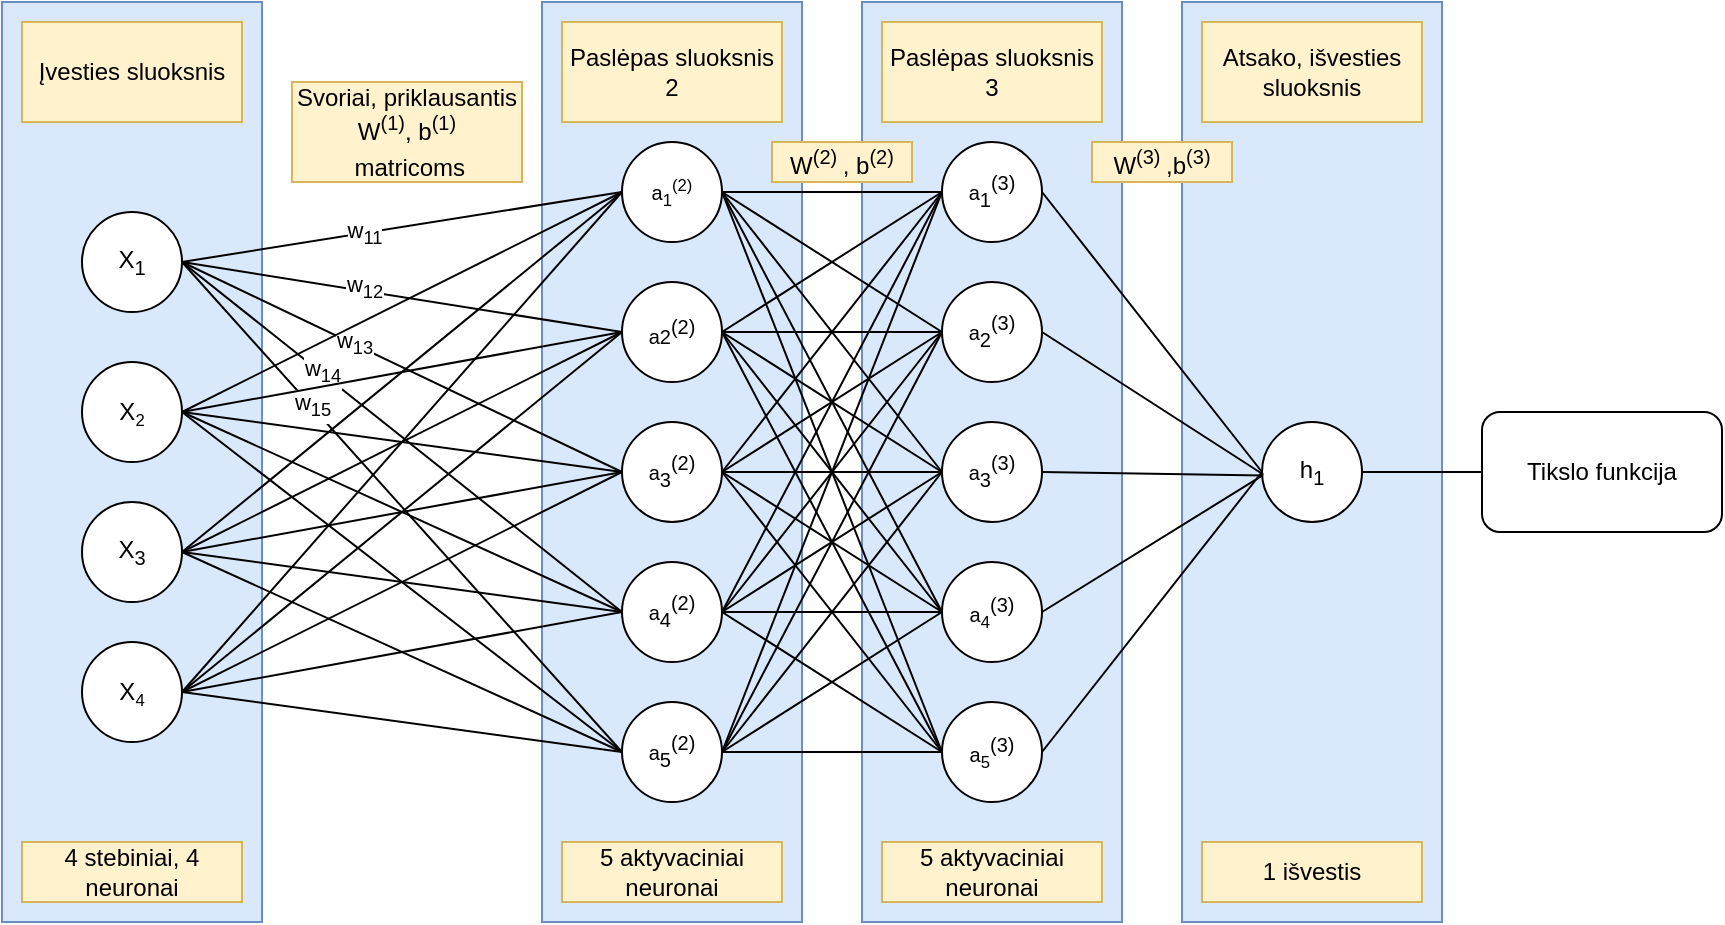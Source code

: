 <mxfile version="14.1.8" type="device"><diagram id="RimWRR78TvrrANR2o5pG" name="Page-1"><mxGraphModel dx="905" dy="805" grid="1" gridSize="10" guides="1" tooltips="1" connect="1" arrows="1" fold="1" page="1" pageScale="1" pageWidth="850" pageHeight="1100" math="0" shadow="0"><root><mxCell id="0"/><mxCell id="1" parent="0"/><mxCell id="WI2AGnb0x9zZD6vzNo6A-26" value="" style="rounded=0;whiteSpace=wrap;html=1;sketch=0;fillColor=#dae8fc;strokeColor=#6c8ebf;" parent="1" vertex="1"><mxGeometry x="600" y="140" width="130" height="460" as="geometry"/></mxCell><mxCell id="WI2AGnb0x9zZD6vzNo6A-25" value="" style="rounded=0;whiteSpace=wrap;html=1;sketch=0;fillColor=#dae8fc;strokeColor=#6c8ebf;" parent="1" vertex="1"><mxGeometry x="440" y="140" width="130" height="460" as="geometry"/></mxCell><mxCell id="WI2AGnb0x9zZD6vzNo6A-24" value="" style="rounded=0;whiteSpace=wrap;html=1;sketch=0;fillColor=#dae8fc;strokeColor=#6c8ebf;" parent="1" vertex="1"><mxGeometry x="10" y="140" width="130" height="460" as="geometry"/></mxCell><mxCell id="WI2AGnb0x9zZD6vzNo6A-23" value="" style="rounded=0;whiteSpace=wrap;html=1;sketch=0;fillColor=#dae8fc;strokeColor=#6c8ebf;" parent="1" vertex="1"><mxGeometry x="280" y="140" width="130" height="460" as="geometry"/></mxCell><mxCell id="WI2AGnb0x9zZD6vzNo6A-4" value="X&lt;sub&gt;1&lt;/sub&gt;" style="ellipse;whiteSpace=wrap;html=1;aspect=fixed;" parent="1" vertex="1"><mxGeometry x="50" y="245" width="50" height="50" as="geometry"/></mxCell><mxCell id="WI2AGnb0x9zZD6vzNo6A-5" value="&lt;span style=&quot;font-size: 10px&quot;&gt;a&lt;/span&gt;&lt;sub&gt;5&lt;/sub&gt;&lt;sup&gt;(2)&lt;/sup&gt;" style="ellipse;whiteSpace=wrap;html=1;aspect=fixed;" parent="1" vertex="1"><mxGeometry x="320" y="490" width="50" height="50" as="geometry"/></mxCell><mxCell id="WI2AGnb0x9zZD6vzNo6A-6" value="&lt;span style=&quot;font-size: 10px&quot;&gt;a&lt;/span&gt;&lt;sub&gt;4&lt;/sub&gt;&lt;sup&gt;(2)&lt;/sup&gt;" style="ellipse;whiteSpace=wrap;html=1;aspect=fixed;" parent="1" vertex="1"><mxGeometry x="320" y="420" width="50" height="50" as="geometry"/></mxCell><mxCell id="WI2AGnb0x9zZD6vzNo6A-7" value="&lt;span style=&quot;font-size: 10px&quot;&gt;a&lt;/span&gt;&lt;sub&gt;3&lt;/sub&gt;&lt;sup&gt;(2)&lt;/sup&gt;" style="ellipse;whiteSpace=wrap;html=1;aspect=fixed;" parent="1" vertex="1"><mxGeometry x="320" y="350" width="50" height="50" as="geometry"/></mxCell><mxCell id="WI2AGnb0x9zZD6vzNo6A-8" value="&lt;span style=&quot;font-size: 10px&quot;&gt;a2&lt;/span&gt;&lt;sup&gt;(2)&lt;/sup&gt;" style="ellipse;whiteSpace=wrap;html=1;aspect=fixed;" parent="1" vertex="1"><mxGeometry x="320" y="280" width="50" height="50" as="geometry"/></mxCell><mxCell id="WI2AGnb0x9zZD6vzNo6A-11" value="h&lt;sub&gt;1&lt;/sub&gt;" style="ellipse;whiteSpace=wrap;html=1;aspect=fixed;" parent="1" vertex="1"><mxGeometry x="640" y="350" width="50" height="50" as="geometry"/></mxCell><mxCell id="WI2AGnb0x9zZD6vzNo6A-13" value="&lt;span style=&quot;font-size: 10px&quot;&gt;a&lt;sub&gt;5&lt;/sub&gt;&lt;/span&gt;&lt;sup&gt;(3)&lt;/sup&gt;" style="ellipse;whiteSpace=wrap;html=1;aspect=fixed;" parent="1" vertex="1"><mxGeometry x="480" y="490" width="50" height="50" as="geometry"/></mxCell><mxCell id="WI2AGnb0x9zZD6vzNo6A-14" value="&lt;span style=&quot;font-size: 10px&quot;&gt;a&lt;sub&gt;4&lt;/sub&gt;&lt;/span&gt;&lt;sup&gt;(3)&lt;/sup&gt;" style="ellipse;whiteSpace=wrap;html=1;aspect=fixed;" parent="1" vertex="1"><mxGeometry x="480" y="420" width="50" height="50" as="geometry"/></mxCell><mxCell id="WI2AGnb0x9zZD6vzNo6A-15" value="&lt;span style=&quot;font-size: 10px&quot;&gt;a&lt;/span&gt;&lt;sub&gt;3&lt;/sub&gt;&lt;sup&gt;(3)&lt;/sup&gt;" style="ellipse;whiteSpace=wrap;html=1;aspect=fixed;" parent="1" vertex="1"><mxGeometry x="480" y="350" width="50" height="50" as="geometry"/></mxCell><mxCell id="WI2AGnb0x9zZD6vzNo6A-16" value="&lt;span style=&quot;font-size: 10px&quot;&gt;a&lt;/span&gt;&lt;sub&gt;2&lt;/sub&gt;&lt;sup&gt;(3)&lt;/sup&gt;" style="ellipse;whiteSpace=wrap;html=1;aspect=fixed;" parent="1" vertex="1"><mxGeometry x="480" y="280" width="50" height="50" as="geometry"/></mxCell><mxCell id="WI2AGnb0x9zZD6vzNo6A-17" value="&lt;span style=&quot;font-size: 10px&quot;&gt;a&lt;sub&gt;1&lt;/sub&gt;&lt;sup&gt;(2)&lt;/sup&gt;&lt;/span&gt;" style="ellipse;whiteSpace=wrap;html=1;aspect=fixed;" parent="1" vertex="1"><mxGeometry x="320" y="210" width="50" height="50" as="geometry"/></mxCell><mxCell id="WI2AGnb0x9zZD6vzNo6A-18" value="&lt;span style=&quot;font-size: 10px&quot;&gt;a&lt;/span&gt;&lt;sub&gt;1&lt;/sub&gt;&lt;sup&gt;(3)&lt;/sup&gt;" style="ellipse;whiteSpace=wrap;html=1;aspect=fixed;" parent="1" vertex="1"><mxGeometry x="480" y="210" width="50" height="50" as="geometry"/></mxCell><mxCell id="WI2AGnb0x9zZD6vzNo6A-28" value="" style="endArrow=none;html=1;entryX=0;entryY=0.5;entryDx=0;entryDy=0;exitX=1;exitY=0.5;exitDx=0;exitDy=0;" parent="1" source="WI2AGnb0x9zZD6vzNo6A-4" target="WI2AGnb0x9zZD6vzNo6A-17" edge="1"><mxGeometry width="50" height="50" relative="1" as="geometry"><mxPoint x="270" y="620" as="sourcePoint"/><mxPoint x="460" y="410" as="targetPoint"/></mxGeometry></mxCell><mxCell id="WI2AGnb0x9zZD6vzNo6A-112" value="w&lt;sub&gt;11&lt;/sub&gt;" style="edgeLabel;html=1;align=center;verticalAlign=middle;resizable=0;points=[];" parent="WI2AGnb0x9zZD6vzNo6A-28" vertex="1" connectable="0"><mxGeometry x="-0.18" relative="1" as="geometry"><mxPoint as="offset"/></mxGeometry></mxCell><mxCell id="WI2AGnb0x9zZD6vzNo6A-29" value="" style="endArrow=none;html=1;entryX=0;entryY=0.5;entryDx=0;entryDy=0;exitX=1;exitY=0.5;exitDx=0;exitDy=0;" parent="1" source="WI2AGnb0x9zZD6vzNo6A-4" target="WI2AGnb0x9zZD6vzNo6A-8" edge="1"><mxGeometry width="50" height="50" relative="1" as="geometry"><mxPoint x="220" y="280" as="sourcePoint"/><mxPoint x="330" y="245" as="targetPoint"/></mxGeometry></mxCell><mxCell id="WI2AGnb0x9zZD6vzNo6A-113" value="w&lt;sub&gt;12&lt;/sub&gt;" style="edgeLabel;html=1;align=center;verticalAlign=middle;resizable=0;points=[];" parent="WI2AGnb0x9zZD6vzNo6A-29" vertex="1" connectable="0"><mxGeometry x="-0.177" y="2" relative="1" as="geometry"><mxPoint as="offset"/></mxGeometry></mxCell><mxCell id="WI2AGnb0x9zZD6vzNo6A-30" value="" style="endArrow=none;html=1;entryX=0;entryY=0.5;entryDx=0;entryDy=0;exitX=1;exitY=0.5;exitDx=0;exitDy=0;" parent="1" source="WI2AGnb0x9zZD6vzNo6A-4" target="WI2AGnb0x9zZD6vzNo6A-7" edge="1"><mxGeometry width="50" height="50" relative="1" as="geometry"><mxPoint x="220" y="280" as="sourcePoint"/><mxPoint x="330" y="315" as="targetPoint"/></mxGeometry></mxCell><mxCell id="WI2AGnb0x9zZD6vzNo6A-114" value="w&lt;sub&gt;13&lt;/sub&gt;" style="edgeLabel;html=1;align=center;verticalAlign=middle;resizable=0;points=[];" parent="WI2AGnb0x9zZD6vzNo6A-30" vertex="1" connectable="0"><mxGeometry x="-0.218" relative="1" as="geometry"><mxPoint as="offset"/></mxGeometry></mxCell><mxCell id="WI2AGnb0x9zZD6vzNo6A-31" value="" style="endArrow=none;html=1;entryX=0;entryY=0.5;entryDx=0;entryDy=0;exitX=1;exitY=0.5;exitDx=0;exitDy=0;" parent="1" source="WI2AGnb0x9zZD6vzNo6A-4" target="WI2AGnb0x9zZD6vzNo6A-6" edge="1"><mxGeometry width="50" height="50" relative="1" as="geometry"><mxPoint x="220" y="280" as="sourcePoint"/><mxPoint x="330" y="385" as="targetPoint"/></mxGeometry></mxCell><mxCell id="WI2AGnb0x9zZD6vzNo6A-115" value="w&lt;sub&gt;14&lt;/sub&gt;" style="edgeLabel;html=1;align=center;verticalAlign=middle;resizable=0;points=[];" parent="WI2AGnb0x9zZD6vzNo6A-31" vertex="1" connectable="0"><mxGeometry x="-0.37" relative="1" as="geometry"><mxPoint as="offset"/></mxGeometry></mxCell><mxCell id="WI2AGnb0x9zZD6vzNo6A-32" value="" style="endArrow=none;html=1;entryX=0;entryY=0.5;entryDx=0;entryDy=0;exitX=1;exitY=0.5;exitDx=0;exitDy=0;" parent="1" source="WI2AGnb0x9zZD6vzNo6A-4" target="WI2AGnb0x9zZD6vzNo6A-5" edge="1"><mxGeometry width="50" height="50" relative="1" as="geometry"><mxPoint x="220" y="280" as="sourcePoint"/><mxPoint x="330" y="455" as="targetPoint"/></mxGeometry></mxCell><mxCell id="WI2AGnb0x9zZD6vzNo6A-116" value="w&lt;sub&gt;15&lt;/sub&gt;" style="edgeLabel;html=1;align=center;verticalAlign=middle;resizable=0;points=[];" parent="WI2AGnb0x9zZD6vzNo6A-32" vertex="1" connectable="0"><mxGeometry x="-0.411" relative="1" as="geometry"><mxPoint as="offset"/></mxGeometry></mxCell><mxCell id="WI2AGnb0x9zZD6vzNo6A-35" value="X&lt;span style=&quot;font-size: 10px&quot;&gt;&lt;sub&gt;2&lt;/sub&gt;&lt;/span&gt;" style="ellipse;whiteSpace=wrap;html=1;aspect=fixed;" parent="1" vertex="1"><mxGeometry x="50" y="320" width="50" height="50" as="geometry"/></mxCell><mxCell id="WI2AGnb0x9zZD6vzNo6A-36" value="" style="endArrow=none;html=1;entryX=0;entryY=0.5;entryDx=0;entryDy=0;exitX=1;exitY=0.5;exitDx=0;exitDy=0;" parent="1" source="WI2AGnb0x9zZD6vzNo6A-35" edge="1"><mxGeometry width="50" height="50" relative="1" as="geometry"><mxPoint x="270" y="690" as="sourcePoint"/><mxPoint x="320" y="305" as="targetPoint"/></mxGeometry></mxCell><mxCell id="WI2AGnb0x9zZD6vzNo6A-37" value="" style="endArrow=none;html=1;entryX=0;entryY=0.5;entryDx=0;entryDy=0;exitX=1;exitY=0.5;exitDx=0;exitDy=0;" parent="1" source="WI2AGnb0x9zZD6vzNo6A-35" edge="1"><mxGeometry width="50" height="50" relative="1" as="geometry"><mxPoint x="220" y="350" as="sourcePoint"/><mxPoint x="320" y="375" as="targetPoint"/></mxGeometry></mxCell><mxCell id="WI2AGnb0x9zZD6vzNo6A-38" value="" style="endArrow=none;html=1;entryX=0;entryY=0.5;entryDx=0;entryDy=0;exitX=1;exitY=0.5;exitDx=0;exitDy=0;" parent="1" source="WI2AGnb0x9zZD6vzNo6A-35" edge="1"><mxGeometry width="50" height="50" relative="1" as="geometry"><mxPoint x="220" y="350" as="sourcePoint"/><mxPoint x="320" y="445" as="targetPoint"/></mxGeometry></mxCell><mxCell id="WI2AGnb0x9zZD6vzNo6A-39" value="" style="endArrow=none;html=1;entryX=0;entryY=0.5;entryDx=0;entryDy=0;exitX=1;exitY=0.5;exitDx=0;exitDy=0;" parent="1" source="WI2AGnb0x9zZD6vzNo6A-35" edge="1"><mxGeometry width="50" height="50" relative="1" as="geometry"><mxPoint x="220" y="350" as="sourcePoint"/><mxPoint x="320" y="515" as="targetPoint"/></mxGeometry></mxCell><mxCell id="WI2AGnb0x9zZD6vzNo6A-40" value="" style="endArrow=none;html=1;entryX=0;entryY=0.5;entryDx=0;entryDy=0;exitX=1;exitY=0.5;exitDx=0;exitDy=0;" parent="1" source="WI2AGnb0x9zZD6vzNo6A-35" target="WI2AGnb0x9zZD6vzNo6A-17" edge="1"><mxGeometry width="50" height="50" relative="1" as="geometry"><mxPoint x="220" y="350" as="sourcePoint"/><mxPoint x="320" y="585" as="targetPoint"/></mxGeometry></mxCell><mxCell id="WI2AGnb0x9zZD6vzNo6A-41" value="&lt;span&gt;X&lt;/span&gt;&lt;sub&gt;3&lt;/sub&gt;" style="ellipse;whiteSpace=wrap;html=1;aspect=fixed;" parent="1" vertex="1"><mxGeometry x="50" y="390" width="50" height="50" as="geometry"/></mxCell><mxCell id="WI2AGnb0x9zZD6vzNo6A-42" value="" style="endArrow=none;html=1;entryX=0;entryY=0.5;entryDx=0;entryDy=0;exitX=1;exitY=0.5;exitDx=0;exitDy=0;" parent="1" source="WI2AGnb0x9zZD6vzNo6A-41" edge="1"><mxGeometry width="50" height="50" relative="1" as="geometry"><mxPoint x="270" y="760" as="sourcePoint"/><mxPoint x="320" y="375" as="targetPoint"/></mxGeometry></mxCell><mxCell id="WI2AGnb0x9zZD6vzNo6A-43" value="" style="endArrow=none;html=1;entryX=0;entryY=0.5;entryDx=0;entryDy=0;exitX=1;exitY=0.5;exitDx=0;exitDy=0;" parent="1" source="WI2AGnb0x9zZD6vzNo6A-41" edge="1"><mxGeometry width="50" height="50" relative="1" as="geometry"><mxPoint x="220" y="420" as="sourcePoint"/><mxPoint x="320" y="445" as="targetPoint"/></mxGeometry></mxCell><mxCell id="WI2AGnb0x9zZD6vzNo6A-44" value="" style="endArrow=none;html=1;entryX=0;entryY=0.5;entryDx=0;entryDy=0;exitX=1;exitY=0.5;exitDx=0;exitDy=0;" parent="1" source="WI2AGnb0x9zZD6vzNo6A-41" edge="1"><mxGeometry width="50" height="50" relative="1" as="geometry"><mxPoint x="220" y="420" as="sourcePoint"/><mxPoint x="320" y="515" as="targetPoint"/></mxGeometry></mxCell><mxCell id="WI2AGnb0x9zZD6vzNo6A-45" value="" style="endArrow=none;html=1;exitX=1;exitY=0.5;exitDx=0;exitDy=0;entryX=0;entryY=0.5;entryDx=0;entryDy=0;" parent="1" source="WI2AGnb0x9zZD6vzNo6A-41" target="WI2AGnb0x9zZD6vzNo6A-17" edge="1"><mxGeometry width="50" height="50" relative="1" as="geometry"><mxPoint x="220" y="420" as="sourcePoint"/><mxPoint x="320" y="230" as="targetPoint"/></mxGeometry></mxCell><mxCell id="WI2AGnb0x9zZD6vzNo6A-46" value="" style="endArrow=none;html=1;entryX=0;entryY=0.5;entryDx=0;entryDy=0;exitX=1;exitY=0.5;exitDx=0;exitDy=0;" parent="1" source="WI2AGnb0x9zZD6vzNo6A-41" edge="1"><mxGeometry width="50" height="50" relative="1" as="geometry"><mxPoint x="220" y="420" as="sourcePoint"/><mxPoint x="320" y="305" as="targetPoint"/></mxGeometry></mxCell><mxCell id="WI2AGnb0x9zZD6vzNo6A-47" value="X&lt;span style=&quot;font-size: 10px&quot;&gt;&lt;sub&gt;4&lt;/sub&gt;&lt;/span&gt;" style="ellipse;whiteSpace=wrap;html=1;aspect=fixed;" parent="1" vertex="1"><mxGeometry x="50" y="460" width="50" height="50" as="geometry"/></mxCell><mxCell id="WI2AGnb0x9zZD6vzNo6A-48" value="" style="endArrow=none;html=1;entryX=0;entryY=0.5;entryDx=0;entryDy=0;exitX=1;exitY=0.5;exitDx=0;exitDy=0;" parent="1" source="WI2AGnb0x9zZD6vzNo6A-47" target="WI2AGnb0x9zZD6vzNo6A-6" edge="1"><mxGeometry width="50" height="50" relative="1" as="geometry"><mxPoint x="270" y="825" as="sourcePoint"/><mxPoint x="320" y="440" as="targetPoint"/></mxGeometry></mxCell><mxCell id="WI2AGnb0x9zZD6vzNo6A-49" value="" style="endArrow=none;html=1;entryX=0;entryY=0.5;entryDx=0;entryDy=0;exitX=1;exitY=0.5;exitDx=0;exitDy=0;" parent="1" source="WI2AGnb0x9zZD6vzNo6A-47" target="WI2AGnb0x9zZD6vzNo6A-5" edge="1"><mxGeometry width="50" height="50" relative="1" as="geometry"><mxPoint x="220" y="485" as="sourcePoint"/><mxPoint x="320" y="510" as="targetPoint"/></mxGeometry></mxCell><mxCell id="WI2AGnb0x9zZD6vzNo6A-50" value="" style="endArrow=none;html=1;entryX=0;entryY=0.5;entryDx=0;entryDy=0;exitX=1;exitY=0.5;exitDx=0;exitDy=0;" parent="1" source="WI2AGnb0x9zZD6vzNo6A-47" target="WI2AGnb0x9zZD6vzNo6A-17" edge="1"><mxGeometry width="50" height="50" relative="1" as="geometry"><mxPoint x="220" y="485" as="sourcePoint"/><mxPoint x="320" y="580" as="targetPoint"/></mxGeometry></mxCell><mxCell id="WI2AGnb0x9zZD6vzNo6A-51" value="" style="endArrow=none;html=1;entryX=0;entryY=0.5;entryDx=0;entryDy=0;exitX=1;exitY=0.5;exitDx=0;exitDy=0;" parent="1" source="WI2AGnb0x9zZD6vzNo6A-47" target="WI2AGnb0x9zZD6vzNo6A-8" edge="1"><mxGeometry width="50" height="50" relative="1" as="geometry"><mxPoint x="220" y="485" as="sourcePoint"/><mxPoint x="320" y="650" as="targetPoint"/></mxGeometry></mxCell><mxCell id="WI2AGnb0x9zZD6vzNo6A-52" value="" style="endArrow=none;html=1;entryX=0;entryY=0.5;entryDx=0;entryDy=0;exitX=1;exitY=0.5;exitDx=0;exitDy=0;" parent="1" source="WI2AGnb0x9zZD6vzNo6A-47" target="WI2AGnb0x9zZD6vzNo6A-7" edge="1"><mxGeometry width="50" height="50" relative="1" as="geometry"><mxPoint x="220" y="485" as="sourcePoint"/><mxPoint x="320" y="370" as="targetPoint"/></mxGeometry></mxCell><mxCell id="WI2AGnb0x9zZD6vzNo6A-54" value="" style="endArrow=none;html=1;entryX=0;entryY=0.5;entryDx=0;entryDy=0;exitX=1;exitY=0.5;exitDx=0;exitDy=0;" parent="1" target="WI2AGnb0x9zZD6vzNo6A-18" edge="1"><mxGeometry width="50" height="50" relative="1" as="geometry"><mxPoint x="370" y="235" as="sourcePoint"/><mxPoint x="480" y="200" as="targetPoint"/></mxGeometry></mxCell><mxCell id="WI2AGnb0x9zZD6vzNo6A-55" value="" style="endArrow=none;html=1;entryX=0;entryY=0.5;entryDx=0;entryDy=0;exitX=1;exitY=0.5;exitDx=0;exitDy=0;" parent="1" target="WI2AGnb0x9zZD6vzNo6A-16" edge="1"><mxGeometry width="50" height="50" relative="1" as="geometry"><mxPoint x="370" y="235" as="sourcePoint"/><mxPoint x="480" y="270" as="targetPoint"/></mxGeometry></mxCell><mxCell id="WI2AGnb0x9zZD6vzNo6A-56" value="" style="endArrow=none;html=1;entryX=0;entryY=0.5;entryDx=0;entryDy=0;exitX=1;exitY=0.5;exitDx=0;exitDy=0;" parent="1" target="WI2AGnb0x9zZD6vzNo6A-15" edge="1"><mxGeometry width="50" height="50" relative="1" as="geometry"><mxPoint x="370" y="235" as="sourcePoint"/><mxPoint x="480" y="340" as="targetPoint"/></mxGeometry></mxCell><mxCell id="WI2AGnb0x9zZD6vzNo6A-57" value="" style="endArrow=none;html=1;entryX=0;entryY=0.5;entryDx=0;entryDy=0;exitX=1;exitY=0.5;exitDx=0;exitDy=0;" parent="1" target="WI2AGnb0x9zZD6vzNo6A-14" edge="1"><mxGeometry width="50" height="50" relative="1" as="geometry"><mxPoint x="370" y="235" as="sourcePoint"/><mxPoint x="480" y="410" as="targetPoint"/></mxGeometry></mxCell><mxCell id="WI2AGnb0x9zZD6vzNo6A-58" value="" style="endArrow=none;html=1;entryX=0;entryY=0.5;entryDx=0;entryDy=0;exitX=1;exitY=0.5;exitDx=0;exitDy=0;" parent="1" target="WI2AGnb0x9zZD6vzNo6A-13" edge="1"><mxGeometry width="50" height="50" relative="1" as="geometry"><mxPoint x="370" y="235" as="sourcePoint"/><mxPoint x="480" y="480" as="targetPoint"/></mxGeometry></mxCell><mxCell id="WI2AGnb0x9zZD6vzNo6A-59" value="" style="endArrow=none;html=1;entryX=0;entryY=0.5;entryDx=0;entryDy=0;exitX=1;exitY=0.5;exitDx=0;exitDy=0;" parent="1" edge="1"><mxGeometry width="50" height="50" relative="1" as="geometry"><mxPoint x="370" y="305" as="sourcePoint"/><mxPoint x="480" y="305" as="targetPoint"/></mxGeometry></mxCell><mxCell id="WI2AGnb0x9zZD6vzNo6A-60" value="" style="endArrow=none;html=1;entryX=0;entryY=0.5;entryDx=0;entryDy=0;exitX=1;exitY=0.5;exitDx=0;exitDy=0;" parent="1" edge="1"><mxGeometry width="50" height="50" relative="1" as="geometry"><mxPoint x="370" y="305" as="sourcePoint"/><mxPoint x="480" y="375" as="targetPoint"/></mxGeometry></mxCell><mxCell id="WI2AGnb0x9zZD6vzNo6A-61" value="" style="endArrow=none;html=1;entryX=0;entryY=0.5;entryDx=0;entryDy=0;exitX=1;exitY=0.5;exitDx=0;exitDy=0;" parent="1" edge="1"><mxGeometry width="50" height="50" relative="1" as="geometry"><mxPoint x="370" y="305" as="sourcePoint"/><mxPoint x="480" y="445" as="targetPoint"/></mxGeometry></mxCell><mxCell id="WI2AGnb0x9zZD6vzNo6A-62" value="" style="endArrow=none;html=1;entryX=0;entryY=0.5;entryDx=0;entryDy=0;exitX=1;exitY=0.5;exitDx=0;exitDy=0;" parent="1" edge="1"><mxGeometry width="50" height="50" relative="1" as="geometry"><mxPoint x="370" y="305" as="sourcePoint"/><mxPoint x="480" y="515" as="targetPoint"/></mxGeometry></mxCell><mxCell id="WI2AGnb0x9zZD6vzNo6A-63" value="" style="endArrow=none;html=1;entryX=0;entryY=0.5;entryDx=0;entryDy=0;exitX=1;exitY=0.5;exitDx=0;exitDy=0;" parent="1" target="WI2AGnb0x9zZD6vzNo6A-18" edge="1"><mxGeometry width="50" height="50" relative="1" as="geometry"><mxPoint x="370" y="305" as="sourcePoint"/><mxPoint x="480" y="585" as="targetPoint"/></mxGeometry></mxCell><mxCell id="WI2AGnb0x9zZD6vzNo6A-69" value="" style="endArrow=none;html=1;entryX=0;entryY=0.5;entryDx=0;entryDy=0;exitX=1;exitY=0.5;exitDx=0;exitDy=0;" parent="1" edge="1"><mxGeometry width="50" height="50" relative="1" as="geometry"><mxPoint x="370" y="375" as="sourcePoint"/><mxPoint x="480" y="375" as="targetPoint"/></mxGeometry></mxCell><mxCell id="WI2AGnb0x9zZD6vzNo6A-70" value="" style="endArrow=none;html=1;entryX=0;entryY=0.5;entryDx=0;entryDy=0;exitX=1;exitY=0.5;exitDx=0;exitDy=0;" parent="1" edge="1"><mxGeometry width="50" height="50" relative="1" as="geometry"><mxPoint x="370" y="375" as="sourcePoint"/><mxPoint x="480" y="445" as="targetPoint"/></mxGeometry></mxCell><mxCell id="WI2AGnb0x9zZD6vzNo6A-71" value="" style="endArrow=none;html=1;entryX=0;entryY=0.5;entryDx=0;entryDy=0;exitX=1;exitY=0.5;exitDx=0;exitDy=0;" parent="1" edge="1"><mxGeometry width="50" height="50" relative="1" as="geometry"><mxPoint x="370" y="375" as="sourcePoint"/><mxPoint x="480" y="515" as="targetPoint"/></mxGeometry></mxCell><mxCell id="WI2AGnb0x9zZD6vzNo6A-72" value="" style="endArrow=none;html=1;exitX=1;exitY=0.5;exitDx=0;exitDy=0;entryX=0;entryY=0.5;entryDx=0;entryDy=0;" parent="1" target="WI2AGnb0x9zZD6vzNo6A-18" edge="1"><mxGeometry width="50" height="50" relative="1" as="geometry"><mxPoint x="370" y="375" as="sourcePoint"/><mxPoint x="480" y="585" as="targetPoint"/></mxGeometry></mxCell><mxCell id="WI2AGnb0x9zZD6vzNo6A-73" value="" style="endArrow=none;html=1;entryX=0;entryY=0.5;entryDx=0;entryDy=0;exitX=1;exitY=0.5;exitDx=0;exitDy=0;" parent="1" edge="1"><mxGeometry width="50" height="50" relative="1" as="geometry"><mxPoint x="370" y="375" as="sourcePoint"/><mxPoint x="480" y="305" as="targetPoint"/></mxGeometry></mxCell><mxCell id="WI2AGnb0x9zZD6vzNo6A-74" value="" style="endArrow=none;html=1;entryX=0;entryY=0.5;entryDx=0;entryDy=0;exitX=1;exitY=0.5;exitDx=0;exitDy=0;" parent="1" edge="1"><mxGeometry width="50" height="50" relative="1" as="geometry"><mxPoint x="370" y="445" as="sourcePoint"/><mxPoint x="480" y="445" as="targetPoint"/></mxGeometry></mxCell><mxCell id="WI2AGnb0x9zZD6vzNo6A-75" value="" style="endArrow=none;html=1;entryX=0;entryY=0.5;entryDx=0;entryDy=0;exitX=1;exitY=0.5;exitDx=0;exitDy=0;" parent="1" edge="1"><mxGeometry width="50" height="50" relative="1" as="geometry"><mxPoint x="370" y="445" as="sourcePoint"/><mxPoint x="480" y="515" as="targetPoint"/></mxGeometry></mxCell><mxCell id="WI2AGnb0x9zZD6vzNo6A-76" value="" style="endArrow=none;html=1;exitX=1;exitY=0.5;exitDx=0;exitDy=0;entryX=0;entryY=0.5;entryDx=0;entryDy=0;" parent="1" target="WI2AGnb0x9zZD6vzNo6A-18" edge="1"><mxGeometry width="50" height="50" relative="1" as="geometry"><mxPoint x="370" y="445" as="sourcePoint"/><mxPoint x="480" y="229.333" as="targetPoint"/></mxGeometry></mxCell><mxCell id="WI2AGnb0x9zZD6vzNo6A-77" value="" style="endArrow=none;html=1;entryX=0;entryY=0.5;entryDx=0;entryDy=0;exitX=1;exitY=0.5;exitDx=0;exitDy=0;" parent="1" target="WI2AGnb0x9zZD6vzNo6A-16" edge="1"><mxGeometry width="50" height="50" relative="1" as="geometry"><mxPoint x="370" y="445" as="sourcePoint"/><mxPoint x="480" y="655" as="targetPoint"/></mxGeometry></mxCell><mxCell id="WI2AGnb0x9zZD6vzNo6A-78" value="" style="endArrow=none;html=1;entryX=0;entryY=0.5;entryDx=0;entryDy=0;exitX=1;exitY=0.5;exitDx=0;exitDy=0;" parent="1" edge="1"><mxGeometry width="50" height="50" relative="1" as="geometry"><mxPoint x="370" y="445" as="sourcePoint"/><mxPoint x="480" y="375" as="targetPoint"/></mxGeometry></mxCell><mxCell id="WI2AGnb0x9zZD6vzNo6A-89" value="" style="endArrow=none;html=1;entryX=0;entryY=0.5;entryDx=0;entryDy=0;exitX=1;exitY=0.5;exitDx=0;exitDy=0;" parent="1" edge="1"><mxGeometry width="50" height="50" relative="1" as="geometry"><mxPoint x="370.0" y="515" as="sourcePoint"/><mxPoint x="480.0" y="515" as="targetPoint"/></mxGeometry></mxCell><mxCell id="WI2AGnb0x9zZD6vzNo6A-90" value="" style="endArrow=none;html=1;entryX=0;entryY=0.5;entryDx=0;entryDy=0;exitX=1;exitY=0.5;exitDx=0;exitDy=0;" parent="1" target="WI2AGnb0x9zZD6vzNo6A-18" edge="1"><mxGeometry width="50" height="50" relative="1" as="geometry"><mxPoint x="370.0" y="515" as="sourcePoint"/><mxPoint x="480.0" y="585" as="targetPoint"/></mxGeometry></mxCell><mxCell id="WI2AGnb0x9zZD6vzNo6A-91" value="" style="endArrow=none;html=1;exitX=1;exitY=0.5;exitDx=0;exitDy=0;entryX=0;entryY=0.5;entryDx=0;entryDy=0;" parent="1" edge="1"><mxGeometry width="50" height="50" relative="1" as="geometry"><mxPoint x="370.0" y="515" as="sourcePoint"/><mxPoint x="480.0" y="305" as="targetPoint"/></mxGeometry></mxCell><mxCell id="WI2AGnb0x9zZD6vzNo6A-92" value="" style="endArrow=none;html=1;entryX=0;entryY=0.5;entryDx=0;entryDy=0;exitX=1;exitY=0.5;exitDx=0;exitDy=0;" parent="1" edge="1"><mxGeometry width="50" height="50" relative="1" as="geometry"><mxPoint x="370.0" y="515" as="sourcePoint"/><mxPoint x="480.0" y="375" as="targetPoint"/></mxGeometry></mxCell><mxCell id="WI2AGnb0x9zZD6vzNo6A-93" value="" style="endArrow=none;html=1;entryX=0;entryY=0.5;entryDx=0;entryDy=0;exitX=1;exitY=0.5;exitDx=0;exitDy=0;" parent="1" edge="1"><mxGeometry width="50" height="50" relative="1" as="geometry"><mxPoint x="370.0" y="515" as="sourcePoint"/><mxPoint x="480.0" y="445" as="targetPoint"/></mxGeometry></mxCell><mxCell id="WI2AGnb0x9zZD6vzNo6A-99" value="" style="endArrow=none;html=1;exitX=1;exitY=0.5;exitDx=0;exitDy=0;entryX=0;entryY=0.5;entryDx=0;entryDy=0;" parent="1" source="WI2AGnb0x9zZD6vzNo6A-18" target="WI2AGnb0x9zZD6vzNo6A-11" edge="1"><mxGeometry width="50" height="50" relative="1" as="geometry"><mxPoint x="540" y="400" as="sourcePoint"/><mxPoint x="590" y="350" as="targetPoint"/></mxGeometry></mxCell><mxCell id="WI2AGnb0x9zZD6vzNo6A-100" value="" style="endArrow=none;html=1;exitX=1;exitY=0.5;exitDx=0;exitDy=0;entryX=0.013;entryY=0.525;entryDx=0;entryDy=0;entryPerimeter=0;" parent="1" source="WI2AGnb0x9zZD6vzNo6A-16" target="WI2AGnb0x9zZD6vzNo6A-11" edge="1"><mxGeometry width="50" height="50" relative="1" as="geometry"><mxPoint x="540.0" y="245" as="sourcePoint"/><mxPoint x="650.0" y="385" as="targetPoint"/></mxGeometry></mxCell><mxCell id="WI2AGnb0x9zZD6vzNo6A-101" value="" style="endArrow=none;html=1;exitX=1;exitY=0.5;exitDx=0;exitDy=0;entryX=0.012;entryY=0.534;entryDx=0;entryDy=0;entryPerimeter=0;" parent="1" source="WI2AGnb0x9zZD6vzNo6A-15" target="WI2AGnb0x9zZD6vzNo6A-11" edge="1"><mxGeometry width="50" height="50" relative="1" as="geometry"><mxPoint x="540.0" y="315" as="sourcePoint"/><mxPoint x="650.65" y="386.25" as="targetPoint"/></mxGeometry></mxCell><mxCell id="WI2AGnb0x9zZD6vzNo6A-102" value="" style="endArrow=none;html=1;exitX=1;exitY=0.5;exitDx=0;exitDy=0;entryX=0.006;entryY=0.534;entryDx=0;entryDy=0;entryPerimeter=0;" parent="1" source="WI2AGnb0x9zZD6vzNo6A-14" target="WI2AGnb0x9zZD6vzNo6A-11" edge="1"><mxGeometry width="50" height="50" relative="1" as="geometry"><mxPoint x="540.0" y="385" as="sourcePoint"/><mxPoint x="650.65" y="386.65" as="targetPoint"/></mxGeometry></mxCell><mxCell id="WI2AGnb0x9zZD6vzNo6A-103" value="" style="endArrow=none;html=1;exitX=1;exitY=0.5;exitDx=0;exitDy=0;entryX=0;entryY=0.5;entryDx=0;entryDy=0;" parent="1" source="WI2AGnb0x9zZD6vzNo6A-13" target="WI2AGnb0x9zZD6vzNo6A-11" edge="1"><mxGeometry width="50" height="50" relative="1" as="geometry"><mxPoint x="540.0" y="455" as="sourcePoint"/><mxPoint x="650.3" y="386.7" as="targetPoint"/></mxGeometry></mxCell><mxCell id="WI2AGnb0x9zZD6vzNo6A-104" value="Įvesties sluoksnis" style="text;html=1;strokeColor=#d6b656;fillColor=#fff2cc;align=center;verticalAlign=middle;whiteSpace=wrap;rounded=0;sketch=0;" parent="1" vertex="1"><mxGeometry x="20" y="150" width="110" height="50" as="geometry"/></mxCell><mxCell id="WI2AGnb0x9zZD6vzNo6A-105" value="Paslėpas sluoksnis 2" style="text;html=1;strokeColor=#d6b656;fillColor=#fff2cc;align=center;verticalAlign=middle;whiteSpace=wrap;rounded=0;sketch=0;" parent="1" vertex="1"><mxGeometry x="290" y="150" width="110" height="50" as="geometry"/></mxCell><mxCell id="WI2AGnb0x9zZD6vzNo6A-106" value="Paslėpas sluoksnis 3" style="text;html=1;strokeColor=#d6b656;fillColor=#fff2cc;align=center;verticalAlign=middle;whiteSpace=wrap;rounded=0;sketch=0;" parent="1" vertex="1"><mxGeometry x="450" y="150" width="110" height="50" as="geometry"/></mxCell><mxCell id="WI2AGnb0x9zZD6vzNo6A-107" value="Atsako, išvesties sluoksnis" style="text;html=1;strokeColor=#d6b656;fillColor=#fff2cc;align=center;verticalAlign=middle;whiteSpace=wrap;rounded=0;sketch=0;" parent="1" vertex="1"><mxGeometry x="610" y="150" width="110" height="50" as="geometry"/></mxCell><mxCell id="WI2AGnb0x9zZD6vzNo6A-108" value="4 stebiniai, 4 neuronai" style="text;html=1;strokeColor=#d6b656;fillColor=#fff2cc;align=center;verticalAlign=middle;whiteSpace=wrap;rounded=0;sketch=0;" parent="1" vertex="1"><mxGeometry x="20" y="560" width="110" height="30" as="geometry"/></mxCell><mxCell id="WI2AGnb0x9zZD6vzNo6A-109" value="5 aktyvaciniai neuronai" style="text;html=1;strokeColor=#d6b656;fillColor=#fff2cc;align=center;verticalAlign=middle;whiteSpace=wrap;rounded=0;sketch=0;" parent="1" vertex="1"><mxGeometry x="290" y="560" width="110" height="30" as="geometry"/></mxCell><mxCell id="WI2AGnb0x9zZD6vzNo6A-110" value="5 aktyvaciniai neuronai" style="text;html=1;strokeColor=#d6b656;fillColor=#fff2cc;align=center;verticalAlign=middle;whiteSpace=wrap;rounded=0;sketch=0;" parent="1" vertex="1"><mxGeometry x="450" y="560" width="110" height="30" as="geometry"/></mxCell><mxCell id="WI2AGnb0x9zZD6vzNo6A-111" value="1 išvestis" style="text;html=1;strokeColor=#d6b656;fillColor=#fff2cc;align=center;verticalAlign=middle;whiteSpace=wrap;rounded=0;sketch=0;" parent="1" vertex="1"><mxGeometry x="610" y="560" width="110" height="30" as="geometry"/></mxCell><mxCell id="WI2AGnb0x9zZD6vzNo6A-117" value="Svoriai, priklausantis W&lt;sup&gt;(1)&lt;/sup&gt;, b&lt;sup&gt;(1)&lt;/sup&gt;&lt;br&gt;&lt;sup&gt;&amp;nbsp;&lt;/sup&gt;matricoms" style="text;html=1;strokeColor=#d6b656;fillColor=#fff2cc;align=center;verticalAlign=middle;whiteSpace=wrap;rounded=0;sketch=0;" parent="1" vertex="1"><mxGeometry x="155" y="180" width="115" height="50" as="geometry"/></mxCell><mxCell id="WI2AGnb0x9zZD6vzNo6A-119" value="W&lt;sup&gt;(2) &lt;/sup&gt;, b&lt;sup&gt;(2)&lt;/sup&gt;" style="text;html=1;strokeColor=#d6b656;fillColor=#fff2cc;align=center;verticalAlign=middle;whiteSpace=wrap;rounded=0;sketch=0;" parent="1" vertex="1"><mxGeometry x="395" y="210" width="70" height="20" as="geometry"/></mxCell><mxCell id="WI2AGnb0x9zZD6vzNo6A-120" value="W&lt;sup&gt;(3) &lt;/sup&gt;,b&lt;sup&gt;(3)&lt;/sup&gt;" style="text;html=1;strokeColor=#d6b656;fillColor=#fff2cc;align=center;verticalAlign=middle;whiteSpace=wrap;rounded=0;sketch=0;" parent="1" vertex="1"><mxGeometry x="555" y="210" width="70" height="20" as="geometry"/></mxCell><mxCell id="WI2AGnb0x9zZD6vzNo6A-121" value="" style="endArrow=none;html=1;exitX=1;exitY=0.5;exitDx=0;exitDy=0;" parent="1" source="WI2AGnb0x9zZD6vzNo6A-11" edge="1"><mxGeometry width="50" height="50" relative="1" as="geometry"><mxPoint x="690.0" y="370" as="sourcePoint"/><mxPoint x="750" y="375" as="targetPoint"/></mxGeometry></mxCell><mxCell id="WI2AGnb0x9zZD6vzNo6A-122" value="Tikslo funkcija" style="rounded=1;whiteSpace=wrap;html=1;sketch=0;gradientColor=none;" parent="1" vertex="1"><mxGeometry x="750" y="345" width="120" height="60" as="geometry"/></mxCell></root></mxGraphModel></diagram></mxfile>